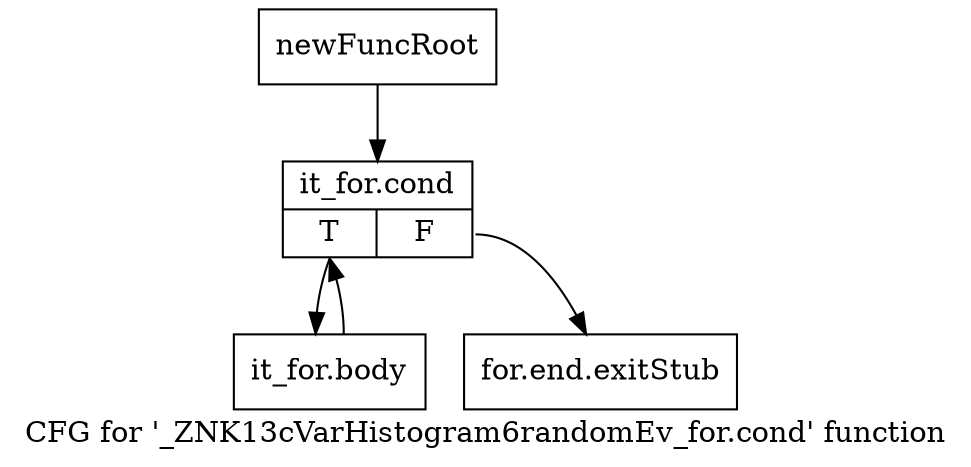 digraph "CFG for '_ZNK13cVarHistogram6randomEv_for.cond' function" {
	label="CFG for '_ZNK13cVarHistogram6randomEv_for.cond' function";

	Node0x216ed90 [shape=record,label="{newFuncRoot}"];
	Node0x216ed90 -> Node0x216ee30;
	Node0x216ede0 [shape=record,label="{for.end.exitStub}"];
	Node0x216ee30 [shape=record,label="{it_for.cond|{<s0>T|<s1>F}}"];
	Node0x216ee30:s0 -> Node0x216ee80;
	Node0x216ee30:s1 -> Node0x216ede0;
	Node0x216ee80 [shape=record,label="{it_for.body}"];
	Node0x216ee80 -> Node0x216ee30;
}
